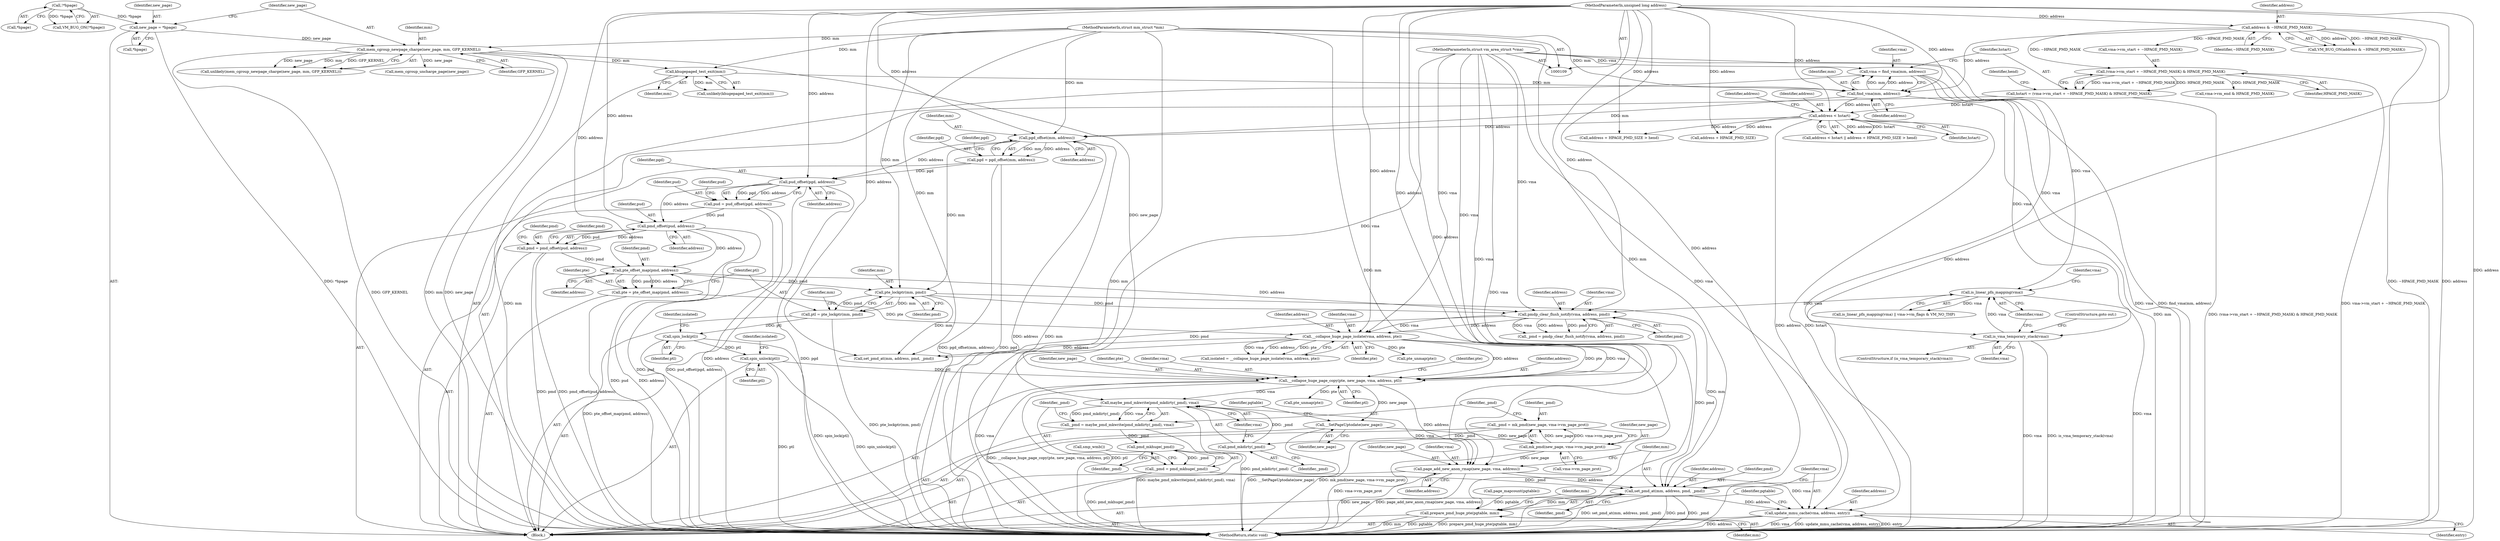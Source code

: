 digraph "0_linux_78f11a255749d09025f54d4e2df4fbcb031530e2@API" {
"1000385" [label="(Call,maybe_pmd_mkwrite(pmd_mkdirty(_pmd), vma))"];
"1000386" [label="(Call,pmd_mkdirty(_pmd))"];
"1000376" [label="(Call,_pmd = mk_pmd(new_page, vma->vm_page_prot))"];
"1000378" [label="(Call,mk_pmd(new_page, vma->vm_page_prot))"];
"1000360" [label="(Call,__SetPageUptodate(new_page))"];
"1000352" [label="(Call,__collapse_huge_page_copy(pte, new_page, vma, address, ptl))"];
"1000310" [label="(Call,__collapse_huge_page_isolate(vma, address, pte))"];
"1000297" [label="(Call,pmdp_clear_flush_notify(vma, address, pmd))"];
"1000232" [label="(Call,is_linear_pfn_mapping(vma))"];
"1000227" [label="(Call,is_vma_temporary_stack(vma))"];
"1000167" [label="(Call,vma = find_vma(mm, address))"];
"1000169" [label="(Call,find_vma(mm, address))"];
"1000164" [label="(Call,khugepaged_test_exit(mm))"];
"1000141" [label="(Call,mem_cgroup_newpage_charge(new_page, mm, GFP_KERNEL))"];
"1000135" [label="(Call,new_page = *hpage)"];
"1000132" [label="(Call,!*hpage)"];
"1000110" [label="(MethodParameterIn,struct mm_struct *mm)"];
"1000128" [label="(Call,address & ~HPAGE_PMD_MASK)"];
"1000111" [label="(MethodParameterIn,unsigned long address)"];
"1000113" [label="(MethodParameterIn,struct vm_area_struct *vma)"];
"1000282" [label="(Call,pte_offset_map(pmd, address))"];
"1000261" [label="(Call,pmd = pmd_offset(pud, address))"];
"1000263" [label="(Call,pmd_offset(pud, address))"];
"1000250" [label="(Call,pud = pud_offset(pgd, address))"];
"1000252" [label="(Call,pud_offset(pgd, address))"];
"1000239" [label="(Call,pgd = pgd_offset(mm, address))"];
"1000241" [label="(Call,pgd_offset(mm, address))"];
"1000190" [label="(Call,address < hstart)"];
"1000172" [label="(Call,hstart = (vma->vm_start + ~HPAGE_PMD_MASK) & HPAGE_PMD_MASK)"];
"1000174" [label="(Call,(vma->vm_start + ~HPAGE_PMD_MASK) & HPAGE_PMD_MASK)"];
"1000287" [label="(Call,pte_lockptr(mm, pmd))"];
"1000280" [label="(Call,pte = pte_offset_map(pmd, address))"];
"1000314" [label="(Call,spin_unlock(ptl))"];
"1000306" [label="(Call,spin_lock(ptl))"];
"1000285" [label="(Call,ptl = pte_lockptr(mm, pmd))"];
"1000383" [label="(Call,_pmd = maybe_pmd_mkwrite(pmd_mkdirty(_pmd), vma))"];
"1000391" [label="(Call,pmd_mkhuge(_pmd))"];
"1000389" [label="(Call,_pmd = pmd_mkhuge(_pmd))"];
"1000408" [label="(Call,set_pmd_at(mm, address, pmd, _pmd))"];
"1000413" [label="(Call,update_mmu_cache(vma, address, entry))"];
"1000417" [label="(Call,prepare_pmd_huge_pte(pgtable, mm))"];
"1000404" [label="(Call,page_add_new_anon_rmap(new_page, vma, address))"];
"1000189" [label="(Call,address < hstart || address + HPAGE_PMD_SIZE > hend)"];
"1000265" [label="(Identifier,address)"];
"1000391" [label="(Call,pmd_mkhuge(_pmd))"];
"1000308" [label="(Call,isolated = __collapse_huge_page_isolate(vma, address, pte))"];
"1000243" [label="(Identifier,address)"];
"1000288" [label="(Identifier,mm)"];
"1000298" [label="(Identifier,vma)"];
"1000295" [label="(Call,_pmd = pmdp_clear_flush_notify(vma, address, pmd))"];
"1000286" [label="(Identifier,ptl)"];
"1000180" [label="(Identifier,HPAGE_PMD_MASK)"];
"1000127" [label="(Call,VM_BUG_ON(address & ~HPAGE_PMD_MASK))"];
"1000293" [label="(Identifier,mm)"];
"1000363" [label="(Identifier,pgtable)"];
"1000191" [label="(Identifier,address)"];
"1000376" [label="(Call,_pmd = mk_pmd(new_page, vma->vm_page_prot))"];
"1000254" [label="(Identifier,address)"];
"1000137" [label="(Call,*hpage)"];
"1000131" [label="(Call,VM_BUG_ON(!*hpage))"];
"1000383" [label="(Call,_pmd = maybe_pmd_mkwrite(pmd_mkdirty(_pmd), vma))"];
"1000128" [label="(Call,address & ~HPAGE_PMD_MASK)"];
"1000377" [label="(Identifier,_pmd)"];
"1000175" [label="(Call,vma->vm_start + ~HPAGE_PMD_MASK)"];
"1000352" [label="(Call,__collapse_huge_page_copy(pte, new_page, vma, address, ptl))"];
"1000313" [label="(Identifier,pte)"];
"1000360" [label="(Call,__SetPageUptodate(new_page))"];
"1000415" [label="(Identifier,address)"];
"1000271" [label="(Identifier,pmd)"];
"1000314" [label="(Call,spin_unlock(ptl))"];
"1000309" [label="(Identifier,isolated)"];
"1000361" [label="(Identifier,new_page)"];
"1000285" [label="(Call,ptl = pte_lockptr(mm, pmd))"];
"1000226" [label="(ControlStructure,if (is_vma_temporary_stack(vma)))"];
"1000307" [label="(Identifier,ptl)"];
"1000418" [label="(Identifier,pgtable)"];
"1000359" [label="(Identifier,pte)"];
"1000182" [label="(Identifier,hend)"];
"1000405" [label="(Identifier,new_page)"];
"1000232" [label="(Call,is_linear_pfn_mapping(vma))"];
"1000136" [label="(Identifier,new_page)"];
"1000356" [label="(Identifier,address)"];
"1000297" [label="(Call,pmdp_clear_flush_notify(vma, address, pmd))"];
"1000144" [label="(Identifier,GFP_KERNEL)"];
"1000354" [label="(Identifier,new_page)"];
"1000174" [label="(Call,(vma->vm_start + ~HPAGE_PMD_MASK) & HPAGE_PMD_MASK)"];
"1000413" [label="(Call,update_mmu_cache(vma, address, entry))"];
"1000311" [label="(Identifier,vma)"];
"1000236" [label="(Identifier,vma)"];
"1000253" [label="(Identifier,pgd)"];
"1000319" [label="(Identifier,isolated)"];
"1000422" [label="(Identifier,mm)"];
"1000173" [label="(Identifier,hstart)"];
"1000389" [label="(Call,_pmd = pmd_mkhuge(_pmd))"];
"1000227" [label="(Call,is_vma_temporary_stack(vma))"];
"1000165" [label="(Identifier,mm)"];
"1000231" [label="(Call,is_linear_pfn_mapping(vma) || vma->vm_flags & VM_NO_THP)"];
"1000259" [label="(Identifier,pud)"];
"1000172" [label="(Call,hstart = (vma->vm_start + ~HPAGE_PMD_MASK) & HPAGE_PMD_MASK)"];
"1000353" [label="(Identifier,pte)"];
"1000280" [label="(Call,pte = pte_offset_map(pmd, address))"];
"1000357" [label="(Identifier,ptl)"];
"1000393" [label="(Call,smp_wmb())"];
"1000169" [label="(Call,find_vma(mm, address))"];
"1000164" [label="(Call,khugepaged_test_exit(mm))"];
"1000143" [label="(Identifier,mm)"];
"1000386" [label="(Call,pmd_mkdirty(_pmd))"];
"1000373" [label="(Call,page_mapcount(pgtable))"];
"1000132" [label="(Call,!*hpage)"];
"1000448" [label="(MethodReturn,static void)"];
"1000140" [label="(Call,unlikely(mem_cgroup_newpage_charge(new_page, mm, GFP_KERNEL)))"];
"1000417" [label="(Call,prepare_pmd_huge_pte(pgtable, mm))"];
"1000130" [label="(Identifier,~HPAGE_PMD_MASK)"];
"1000385" [label="(Call,maybe_pmd_mkwrite(pmd_mkdirty(_pmd), vma))"];
"1000312" [label="(Identifier,address)"];
"1000142" [label="(Identifier,new_page)"];
"1000443" [label="(Call,mem_cgroup_uncharge_page(new_page))"];
"1000355" [label="(Identifier,vma)"];
"1000392" [label="(Identifier,_pmd)"];
"1000315" [label="(Identifier,ptl)"];
"1000299" [label="(Identifier,address)"];
"1000264" [label="(Identifier,pud)"];
"1000115" [label="(Block,)"];
"1000110" [label="(MethodParameterIn,struct mm_struct *mm)"];
"1000380" [label="(Call,vma->vm_page_prot)"];
"1000240" [label="(Identifier,pgd)"];
"1000133" [label="(Call,*hpage)"];
"1000113" [label="(MethodParameterIn,struct vm_area_struct *vma)"];
"1000141" [label="(Call,mem_cgroup_newpage_charge(new_page, mm, GFP_KERNEL))"];
"1000193" [label="(Call,address + HPAGE_PMD_SIZE > hend)"];
"1000379" [label="(Identifier,new_page)"];
"1000300" [label="(Identifier,pmd)"];
"1000387" [label="(Identifier,_pmd)"];
"1000129" [label="(Identifier,address)"];
"1000190" [label="(Call,address < hstart)"];
"1000411" [label="(Identifier,pmd)"];
"1000407" [label="(Identifier,address)"];
"1000408" [label="(Call,set_pmd_at(mm, address, pmd, _pmd))"];
"1000419" [label="(Identifier,mm)"];
"1000406" [label="(Identifier,vma)"];
"1000263" [label="(Call,pmd_offset(pud, address))"];
"1000241" [label="(Call,pgd_offset(mm, address))"];
"1000239" [label="(Call,pgd = pgd_offset(mm, address))"];
"1000192" [label="(Identifier,hstart)"];
"1000310" [label="(Call,__collapse_huge_page_isolate(vma, address, pte))"];
"1000195" [label="(Identifier,address)"];
"1000183" [label="(Call,vma->vm_end & HPAGE_PMD_MASK)"];
"1000252" [label="(Call,pud_offset(pgd, address))"];
"1000233" [label="(Identifier,vma)"];
"1000171" [label="(Identifier,address)"];
"1000248" [label="(Identifier,pgd)"];
"1000111" [label="(MethodParameterIn,unsigned long address)"];
"1000283" [label="(Identifier,pmd)"];
"1000410" [label="(Identifier,address)"];
"1000170" [label="(Identifier,mm)"];
"1000163" [label="(Call,unlikely(khugepaged_test_exit(mm)))"];
"1000242" [label="(Identifier,mm)"];
"1000167" [label="(Call,vma = find_vma(mm, address))"];
"1000333" [label="(Call,set_pmd_at(mm, address, pmd, _pmd))"];
"1000251" [label="(Identifier,pud)"];
"1000194" [label="(Call,address + HPAGE_PMD_SIZE)"];
"1000284" [label="(Identifier,address)"];
"1000135" [label="(Call,new_page = *hpage)"];
"1000388" [label="(Identifier,vma)"];
"1000168" [label="(Identifier,vma)"];
"1000262" [label="(Identifier,pmd)"];
"1000281" [label="(Identifier,pte)"];
"1000390" [label="(Identifier,_pmd)"];
"1000306" [label="(Call,spin_lock(ptl))"];
"1000282" [label="(Call,pte_offset_map(pmd, address))"];
"1000287" [label="(Call,pte_lockptr(mm, pmd))"];
"1000228" [label="(Identifier,vma)"];
"1000378" [label="(Call,mk_pmd(new_page, vma->vm_page_prot))"];
"1000358" [label="(Call,pte_unmap(pte))"];
"1000289" [label="(Identifier,pmd)"];
"1000414" [label="(Identifier,vma)"];
"1000261" [label="(Call,pmd = pmd_offset(pud, address))"];
"1000404" [label="(Call,page_add_new_anon_rmap(new_page, vma, address))"];
"1000321" [label="(Call,pte_unmap(pte))"];
"1000384" [label="(Identifier,_pmd)"];
"1000250" [label="(Call,pud = pud_offset(pgd, address))"];
"1000416" [label="(Identifier,entry)"];
"1000412" [label="(Identifier,_pmd)"];
"1000409" [label="(Identifier,mm)"];
"1000229" [label="(ControlStructure,goto out;)"];
"1000385" -> "1000383"  [label="AST: "];
"1000385" -> "1000388"  [label="CFG: "];
"1000386" -> "1000385"  [label="AST: "];
"1000388" -> "1000385"  [label="AST: "];
"1000383" -> "1000385"  [label="CFG: "];
"1000385" -> "1000448"  [label="DDG: pmd_mkdirty(_pmd)"];
"1000385" -> "1000383"  [label="DDG: pmd_mkdirty(_pmd)"];
"1000385" -> "1000383"  [label="DDG: vma"];
"1000386" -> "1000385"  [label="DDG: _pmd"];
"1000352" -> "1000385"  [label="DDG: vma"];
"1000113" -> "1000385"  [label="DDG: vma"];
"1000385" -> "1000404"  [label="DDG: vma"];
"1000386" -> "1000387"  [label="CFG: "];
"1000387" -> "1000386"  [label="AST: "];
"1000388" -> "1000386"  [label="CFG: "];
"1000376" -> "1000386"  [label="DDG: _pmd"];
"1000376" -> "1000115"  [label="AST: "];
"1000376" -> "1000378"  [label="CFG: "];
"1000377" -> "1000376"  [label="AST: "];
"1000378" -> "1000376"  [label="AST: "];
"1000384" -> "1000376"  [label="CFG: "];
"1000376" -> "1000448"  [label="DDG: mk_pmd(new_page, vma->vm_page_prot)"];
"1000378" -> "1000376"  [label="DDG: new_page"];
"1000378" -> "1000376"  [label="DDG: vma->vm_page_prot"];
"1000378" -> "1000380"  [label="CFG: "];
"1000379" -> "1000378"  [label="AST: "];
"1000380" -> "1000378"  [label="AST: "];
"1000378" -> "1000448"  [label="DDG: vma->vm_page_prot"];
"1000360" -> "1000378"  [label="DDG: new_page"];
"1000378" -> "1000404"  [label="DDG: new_page"];
"1000360" -> "1000115"  [label="AST: "];
"1000360" -> "1000361"  [label="CFG: "];
"1000361" -> "1000360"  [label="AST: "];
"1000363" -> "1000360"  [label="CFG: "];
"1000360" -> "1000448"  [label="DDG: __SetPageUptodate(new_page)"];
"1000352" -> "1000360"  [label="DDG: new_page"];
"1000352" -> "1000115"  [label="AST: "];
"1000352" -> "1000357"  [label="CFG: "];
"1000353" -> "1000352"  [label="AST: "];
"1000354" -> "1000352"  [label="AST: "];
"1000355" -> "1000352"  [label="AST: "];
"1000356" -> "1000352"  [label="AST: "];
"1000357" -> "1000352"  [label="AST: "];
"1000359" -> "1000352"  [label="CFG: "];
"1000352" -> "1000448"  [label="DDG: ptl"];
"1000352" -> "1000448"  [label="DDG: __collapse_huge_page_copy(pte, new_page, vma, address, ptl)"];
"1000310" -> "1000352"  [label="DDG: pte"];
"1000310" -> "1000352"  [label="DDG: vma"];
"1000310" -> "1000352"  [label="DDG: address"];
"1000141" -> "1000352"  [label="DDG: new_page"];
"1000113" -> "1000352"  [label="DDG: vma"];
"1000111" -> "1000352"  [label="DDG: address"];
"1000314" -> "1000352"  [label="DDG: ptl"];
"1000352" -> "1000358"  [label="DDG: pte"];
"1000352" -> "1000404"  [label="DDG: address"];
"1000310" -> "1000308"  [label="AST: "];
"1000310" -> "1000313"  [label="CFG: "];
"1000311" -> "1000310"  [label="AST: "];
"1000312" -> "1000310"  [label="AST: "];
"1000313" -> "1000310"  [label="AST: "];
"1000308" -> "1000310"  [label="CFG: "];
"1000310" -> "1000448"  [label="DDG: vma"];
"1000310" -> "1000308"  [label="DDG: vma"];
"1000310" -> "1000308"  [label="DDG: address"];
"1000310" -> "1000308"  [label="DDG: pte"];
"1000297" -> "1000310"  [label="DDG: vma"];
"1000297" -> "1000310"  [label="DDG: address"];
"1000113" -> "1000310"  [label="DDG: vma"];
"1000111" -> "1000310"  [label="DDG: address"];
"1000280" -> "1000310"  [label="DDG: pte"];
"1000310" -> "1000321"  [label="DDG: pte"];
"1000310" -> "1000333"  [label="DDG: address"];
"1000297" -> "1000295"  [label="AST: "];
"1000297" -> "1000300"  [label="CFG: "];
"1000298" -> "1000297"  [label="AST: "];
"1000299" -> "1000297"  [label="AST: "];
"1000300" -> "1000297"  [label="AST: "];
"1000295" -> "1000297"  [label="CFG: "];
"1000297" -> "1000295"  [label="DDG: vma"];
"1000297" -> "1000295"  [label="DDG: address"];
"1000297" -> "1000295"  [label="DDG: pmd"];
"1000232" -> "1000297"  [label="DDG: vma"];
"1000113" -> "1000297"  [label="DDG: vma"];
"1000282" -> "1000297"  [label="DDG: address"];
"1000111" -> "1000297"  [label="DDG: address"];
"1000287" -> "1000297"  [label="DDG: pmd"];
"1000297" -> "1000333"  [label="DDG: pmd"];
"1000297" -> "1000408"  [label="DDG: pmd"];
"1000232" -> "1000231"  [label="AST: "];
"1000232" -> "1000233"  [label="CFG: "];
"1000233" -> "1000232"  [label="AST: "];
"1000236" -> "1000232"  [label="CFG: "];
"1000231" -> "1000232"  [label="CFG: "];
"1000232" -> "1000448"  [label="DDG: vma"];
"1000232" -> "1000231"  [label="DDG: vma"];
"1000227" -> "1000232"  [label="DDG: vma"];
"1000113" -> "1000232"  [label="DDG: vma"];
"1000227" -> "1000226"  [label="AST: "];
"1000227" -> "1000228"  [label="CFG: "];
"1000228" -> "1000227"  [label="AST: "];
"1000229" -> "1000227"  [label="CFG: "];
"1000233" -> "1000227"  [label="CFG: "];
"1000227" -> "1000448"  [label="DDG: is_vma_temporary_stack(vma)"];
"1000227" -> "1000448"  [label="DDG: vma"];
"1000167" -> "1000227"  [label="DDG: vma"];
"1000113" -> "1000227"  [label="DDG: vma"];
"1000167" -> "1000115"  [label="AST: "];
"1000167" -> "1000169"  [label="CFG: "];
"1000168" -> "1000167"  [label="AST: "];
"1000169" -> "1000167"  [label="AST: "];
"1000173" -> "1000167"  [label="CFG: "];
"1000167" -> "1000448"  [label="DDG: vma"];
"1000167" -> "1000448"  [label="DDG: find_vma(mm, address)"];
"1000169" -> "1000167"  [label="DDG: mm"];
"1000169" -> "1000167"  [label="DDG: address"];
"1000113" -> "1000167"  [label="DDG: vma"];
"1000169" -> "1000171"  [label="CFG: "];
"1000170" -> "1000169"  [label="AST: "];
"1000171" -> "1000169"  [label="AST: "];
"1000169" -> "1000448"  [label="DDG: mm"];
"1000164" -> "1000169"  [label="DDG: mm"];
"1000110" -> "1000169"  [label="DDG: mm"];
"1000128" -> "1000169"  [label="DDG: address"];
"1000111" -> "1000169"  [label="DDG: address"];
"1000169" -> "1000190"  [label="DDG: address"];
"1000169" -> "1000241"  [label="DDG: mm"];
"1000164" -> "1000163"  [label="AST: "];
"1000164" -> "1000165"  [label="CFG: "];
"1000165" -> "1000164"  [label="AST: "];
"1000163" -> "1000164"  [label="CFG: "];
"1000164" -> "1000448"  [label="DDG: mm"];
"1000164" -> "1000163"  [label="DDG: mm"];
"1000141" -> "1000164"  [label="DDG: mm"];
"1000110" -> "1000164"  [label="DDG: mm"];
"1000141" -> "1000140"  [label="AST: "];
"1000141" -> "1000144"  [label="CFG: "];
"1000142" -> "1000141"  [label="AST: "];
"1000143" -> "1000141"  [label="AST: "];
"1000144" -> "1000141"  [label="AST: "];
"1000140" -> "1000141"  [label="CFG: "];
"1000141" -> "1000448"  [label="DDG: new_page"];
"1000141" -> "1000448"  [label="DDG: GFP_KERNEL"];
"1000141" -> "1000448"  [label="DDG: mm"];
"1000141" -> "1000140"  [label="DDG: new_page"];
"1000141" -> "1000140"  [label="DDG: mm"];
"1000141" -> "1000140"  [label="DDG: GFP_KERNEL"];
"1000135" -> "1000141"  [label="DDG: new_page"];
"1000110" -> "1000141"  [label="DDG: mm"];
"1000141" -> "1000443"  [label="DDG: new_page"];
"1000135" -> "1000115"  [label="AST: "];
"1000135" -> "1000137"  [label="CFG: "];
"1000136" -> "1000135"  [label="AST: "];
"1000137" -> "1000135"  [label="AST: "];
"1000142" -> "1000135"  [label="CFG: "];
"1000135" -> "1000448"  [label="DDG: *hpage"];
"1000132" -> "1000135"  [label="DDG: *hpage"];
"1000132" -> "1000131"  [label="AST: "];
"1000132" -> "1000133"  [label="CFG: "];
"1000133" -> "1000132"  [label="AST: "];
"1000131" -> "1000132"  [label="CFG: "];
"1000132" -> "1000131"  [label="DDG: *hpage"];
"1000110" -> "1000109"  [label="AST: "];
"1000110" -> "1000448"  [label="DDG: mm"];
"1000110" -> "1000241"  [label="DDG: mm"];
"1000110" -> "1000287"  [label="DDG: mm"];
"1000110" -> "1000333"  [label="DDG: mm"];
"1000110" -> "1000408"  [label="DDG: mm"];
"1000110" -> "1000417"  [label="DDG: mm"];
"1000128" -> "1000127"  [label="AST: "];
"1000128" -> "1000130"  [label="CFG: "];
"1000129" -> "1000128"  [label="AST: "];
"1000130" -> "1000128"  [label="AST: "];
"1000127" -> "1000128"  [label="CFG: "];
"1000128" -> "1000448"  [label="DDG: ~HPAGE_PMD_MASK"];
"1000128" -> "1000448"  [label="DDG: address"];
"1000128" -> "1000127"  [label="DDG: address"];
"1000128" -> "1000127"  [label="DDG: ~HPAGE_PMD_MASK"];
"1000111" -> "1000128"  [label="DDG: address"];
"1000128" -> "1000174"  [label="DDG: ~HPAGE_PMD_MASK"];
"1000128" -> "1000175"  [label="DDG: ~HPAGE_PMD_MASK"];
"1000111" -> "1000109"  [label="AST: "];
"1000111" -> "1000448"  [label="DDG: address"];
"1000111" -> "1000190"  [label="DDG: address"];
"1000111" -> "1000193"  [label="DDG: address"];
"1000111" -> "1000194"  [label="DDG: address"];
"1000111" -> "1000241"  [label="DDG: address"];
"1000111" -> "1000252"  [label="DDG: address"];
"1000111" -> "1000263"  [label="DDG: address"];
"1000111" -> "1000282"  [label="DDG: address"];
"1000111" -> "1000333"  [label="DDG: address"];
"1000111" -> "1000404"  [label="DDG: address"];
"1000111" -> "1000408"  [label="DDG: address"];
"1000111" -> "1000413"  [label="DDG: address"];
"1000113" -> "1000109"  [label="AST: "];
"1000113" -> "1000448"  [label="DDG: vma"];
"1000113" -> "1000404"  [label="DDG: vma"];
"1000113" -> "1000413"  [label="DDG: vma"];
"1000282" -> "1000280"  [label="AST: "];
"1000282" -> "1000284"  [label="CFG: "];
"1000283" -> "1000282"  [label="AST: "];
"1000284" -> "1000282"  [label="AST: "];
"1000280" -> "1000282"  [label="CFG: "];
"1000282" -> "1000280"  [label="DDG: pmd"];
"1000282" -> "1000280"  [label="DDG: address"];
"1000261" -> "1000282"  [label="DDG: pmd"];
"1000263" -> "1000282"  [label="DDG: address"];
"1000282" -> "1000287"  [label="DDG: pmd"];
"1000261" -> "1000115"  [label="AST: "];
"1000261" -> "1000263"  [label="CFG: "];
"1000262" -> "1000261"  [label="AST: "];
"1000263" -> "1000261"  [label="AST: "];
"1000271" -> "1000261"  [label="CFG: "];
"1000261" -> "1000448"  [label="DDG: pmd_offset(pud, address)"];
"1000261" -> "1000448"  [label="DDG: pmd"];
"1000263" -> "1000261"  [label="DDG: pud"];
"1000263" -> "1000261"  [label="DDG: address"];
"1000263" -> "1000265"  [label="CFG: "];
"1000264" -> "1000263"  [label="AST: "];
"1000265" -> "1000263"  [label="AST: "];
"1000263" -> "1000448"  [label="DDG: address"];
"1000263" -> "1000448"  [label="DDG: pud"];
"1000250" -> "1000263"  [label="DDG: pud"];
"1000252" -> "1000263"  [label="DDG: address"];
"1000250" -> "1000115"  [label="AST: "];
"1000250" -> "1000252"  [label="CFG: "];
"1000251" -> "1000250"  [label="AST: "];
"1000252" -> "1000250"  [label="AST: "];
"1000259" -> "1000250"  [label="CFG: "];
"1000250" -> "1000448"  [label="DDG: pud"];
"1000250" -> "1000448"  [label="DDG: pud_offset(pgd, address)"];
"1000252" -> "1000250"  [label="DDG: pgd"];
"1000252" -> "1000250"  [label="DDG: address"];
"1000252" -> "1000254"  [label="CFG: "];
"1000253" -> "1000252"  [label="AST: "];
"1000254" -> "1000252"  [label="AST: "];
"1000252" -> "1000448"  [label="DDG: pgd"];
"1000252" -> "1000448"  [label="DDG: address"];
"1000239" -> "1000252"  [label="DDG: pgd"];
"1000241" -> "1000252"  [label="DDG: address"];
"1000239" -> "1000115"  [label="AST: "];
"1000239" -> "1000241"  [label="CFG: "];
"1000240" -> "1000239"  [label="AST: "];
"1000241" -> "1000239"  [label="AST: "];
"1000248" -> "1000239"  [label="CFG: "];
"1000239" -> "1000448"  [label="DDG: pgd"];
"1000239" -> "1000448"  [label="DDG: pgd_offset(mm, address)"];
"1000241" -> "1000239"  [label="DDG: mm"];
"1000241" -> "1000239"  [label="DDG: address"];
"1000241" -> "1000243"  [label="CFG: "];
"1000242" -> "1000241"  [label="AST: "];
"1000243" -> "1000241"  [label="AST: "];
"1000241" -> "1000448"  [label="DDG: mm"];
"1000241" -> "1000448"  [label="DDG: address"];
"1000190" -> "1000241"  [label="DDG: address"];
"1000241" -> "1000287"  [label="DDG: mm"];
"1000190" -> "1000189"  [label="AST: "];
"1000190" -> "1000192"  [label="CFG: "];
"1000191" -> "1000190"  [label="AST: "];
"1000192" -> "1000190"  [label="AST: "];
"1000195" -> "1000190"  [label="CFG: "];
"1000189" -> "1000190"  [label="CFG: "];
"1000190" -> "1000448"  [label="DDG: address"];
"1000190" -> "1000448"  [label="DDG: hstart"];
"1000190" -> "1000189"  [label="DDG: address"];
"1000190" -> "1000189"  [label="DDG: hstart"];
"1000172" -> "1000190"  [label="DDG: hstart"];
"1000190" -> "1000193"  [label="DDG: address"];
"1000190" -> "1000194"  [label="DDG: address"];
"1000172" -> "1000115"  [label="AST: "];
"1000172" -> "1000174"  [label="CFG: "];
"1000173" -> "1000172"  [label="AST: "];
"1000174" -> "1000172"  [label="AST: "];
"1000182" -> "1000172"  [label="CFG: "];
"1000172" -> "1000448"  [label="DDG: (vma->vm_start + ~HPAGE_PMD_MASK) & HPAGE_PMD_MASK"];
"1000174" -> "1000172"  [label="DDG: vma->vm_start + ~HPAGE_PMD_MASK"];
"1000174" -> "1000172"  [label="DDG: HPAGE_PMD_MASK"];
"1000174" -> "1000180"  [label="CFG: "];
"1000175" -> "1000174"  [label="AST: "];
"1000180" -> "1000174"  [label="AST: "];
"1000174" -> "1000448"  [label="DDG: vma->vm_start + ~HPAGE_PMD_MASK"];
"1000174" -> "1000183"  [label="DDG: HPAGE_PMD_MASK"];
"1000287" -> "1000285"  [label="AST: "];
"1000287" -> "1000289"  [label="CFG: "];
"1000288" -> "1000287"  [label="AST: "];
"1000289" -> "1000287"  [label="AST: "];
"1000285" -> "1000287"  [label="CFG: "];
"1000287" -> "1000285"  [label="DDG: mm"];
"1000287" -> "1000285"  [label="DDG: pmd"];
"1000287" -> "1000333"  [label="DDG: mm"];
"1000287" -> "1000408"  [label="DDG: mm"];
"1000280" -> "1000115"  [label="AST: "];
"1000281" -> "1000280"  [label="AST: "];
"1000286" -> "1000280"  [label="CFG: "];
"1000280" -> "1000448"  [label="DDG: pte_offset_map(pmd, address)"];
"1000314" -> "1000115"  [label="AST: "];
"1000314" -> "1000315"  [label="CFG: "];
"1000315" -> "1000314"  [label="AST: "];
"1000319" -> "1000314"  [label="CFG: "];
"1000314" -> "1000448"  [label="DDG: ptl"];
"1000314" -> "1000448"  [label="DDG: spin_unlock(ptl)"];
"1000306" -> "1000314"  [label="DDG: ptl"];
"1000306" -> "1000115"  [label="AST: "];
"1000306" -> "1000307"  [label="CFG: "];
"1000307" -> "1000306"  [label="AST: "];
"1000309" -> "1000306"  [label="CFG: "];
"1000306" -> "1000448"  [label="DDG: spin_lock(ptl)"];
"1000285" -> "1000306"  [label="DDG: ptl"];
"1000285" -> "1000115"  [label="AST: "];
"1000286" -> "1000285"  [label="AST: "];
"1000293" -> "1000285"  [label="CFG: "];
"1000285" -> "1000448"  [label="DDG: pte_lockptr(mm, pmd)"];
"1000383" -> "1000115"  [label="AST: "];
"1000384" -> "1000383"  [label="AST: "];
"1000390" -> "1000383"  [label="CFG: "];
"1000383" -> "1000448"  [label="DDG: maybe_pmd_mkwrite(pmd_mkdirty(_pmd), vma)"];
"1000383" -> "1000391"  [label="DDG: _pmd"];
"1000391" -> "1000389"  [label="AST: "];
"1000391" -> "1000392"  [label="CFG: "];
"1000392" -> "1000391"  [label="AST: "];
"1000389" -> "1000391"  [label="CFG: "];
"1000391" -> "1000389"  [label="DDG: _pmd"];
"1000389" -> "1000115"  [label="AST: "];
"1000390" -> "1000389"  [label="AST: "];
"1000393" -> "1000389"  [label="CFG: "];
"1000389" -> "1000448"  [label="DDG: pmd_mkhuge(_pmd)"];
"1000389" -> "1000408"  [label="DDG: _pmd"];
"1000408" -> "1000115"  [label="AST: "];
"1000408" -> "1000412"  [label="CFG: "];
"1000409" -> "1000408"  [label="AST: "];
"1000410" -> "1000408"  [label="AST: "];
"1000411" -> "1000408"  [label="AST: "];
"1000412" -> "1000408"  [label="AST: "];
"1000414" -> "1000408"  [label="CFG: "];
"1000408" -> "1000448"  [label="DDG: pmd"];
"1000408" -> "1000448"  [label="DDG: _pmd"];
"1000408" -> "1000448"  [label="DDG: set_pmd_at(mm, address, pmd, _pmd)"];
"1000404" -> "1000408"  [label="DDG: address"];
"1000408" -> "1000413"  [label="DDG: address"];
"1000408" -> "1000417"  [label="DDG: mm"];
"1000413" -> "1000115"  [label="AST: "];
"1000413" -> "1000416"  [label="CFG: "];
"1000414" -> "1000413"  [label="AST: "];
"1000415" -> "1000413"  [label="AST: "];
"1000416" -> "1000413"  [label="AST: "];
"1000418" -> "1000413"  [label="CFG: "];
"1000413" -> "1000448"  [label="DDG: vma"];
"1000413" -> "1000448"  [label="DDG: update_mmu_cache(vma, address, entry)"];
"1000413" -> "1000448"  [label="DDG: entry"];
"1000413" -> "1000448"  [label="DDG: address"];
"1000404" -> "1000413"  [label="DDG: vma"];
"1000417" -> "1000115"  [label="AST: "];
"1000417" -> "1000419"  [label="CFG: "];
"1000418" -> "1000417"  [label="AST: "];
"1000419" -> "1000417"  [label="AST: "];
"1000422" -> "1000417"  [label="CFG: "];
"1000417" -> "1000448"  [label="DDG: pgtable"];
"1000417" -> "1000448"  [label="DDG: prepare_pmd_huge_pte(pgtable, mm)"];
"1000417" -> "1000448"  [label="DDG: mm"];
"1000373" -> "1000417"  [label="DDG: pgtable"];
"1000404" -> "1000115"  [label="AST: "];
"1000404" -> "1000407"  [label="CFG: "];
"1000405" -> "1000404"  [label="AST: "];
"1000406" -> "1000404"  [label="AST: "];
"1000407" -> "1000404"  [label="AST: "];
"1000409" -> "1000404"  [label="CFG: "];
"1000404" -> "1000448"  [label="DDG: new_page"];
"1000404" -> "1000448"  [label="DDG: page_add_new_anon_rmap(new_page, vma, address)"];
}
